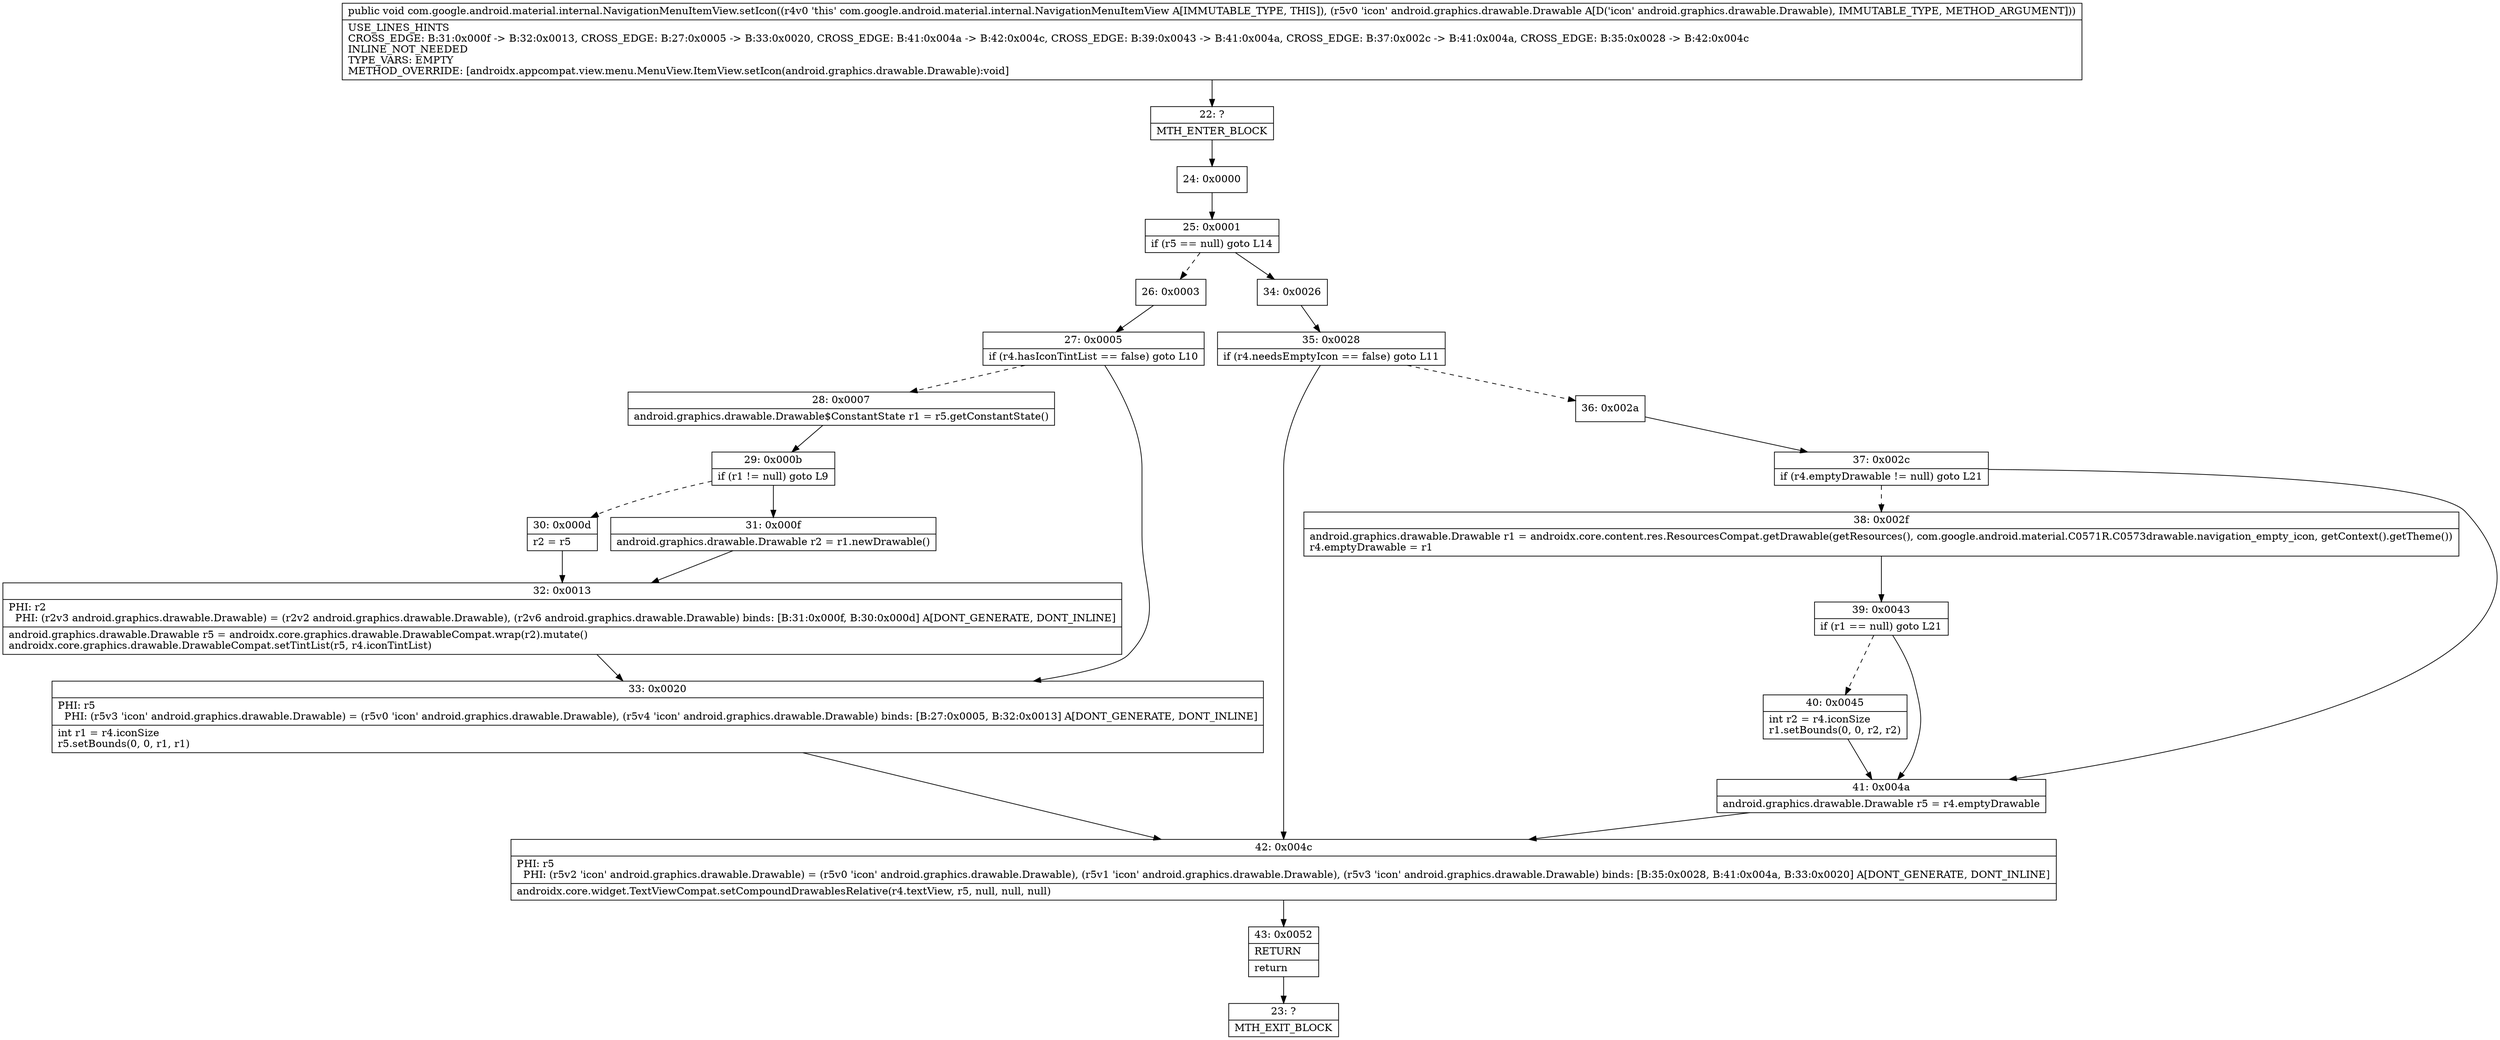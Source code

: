 digraph "CFG forcom.google.android.material.internal.NavigationMenuItemView.setIcon(Landroid\/graphics\/drawable\/Drawable;)V" {
Node_22 [shape=record,label="{22\:\ ?|MTH_ENTER_BLOCK\l}"];
Node_24 [shape=record,label="{24\:\ 0x0000}"];
Node_25 [shape=record,label="{25\:\ 0x0001|if (r5 == null) goto L14\l}"];
Node_26 [shape=record,label="{26\:\ 0x0003}"];
Node_27 [shape=record,label="{27\:\ 0x0005|if (r4.hasIconTintList == false) goto L10\l}"];
Node_28 [shape=record,label="{28\:\ 0x0007|android.graphics.drawable.Drawable$ConstantState r1 = r5.getConstantState()\l}"];
Node_29 [shape=record,label="{29\:\ 0x000b|if (r1 != null) goto L9\l}"];
Node_30 [shape=record,label="{30\:\ 0x000d|r2 = r5\l}"];
Node_32 [shape=record,label="{32\:\ 0x0013|PHI: r2 \l  PHI: (r2v3 android.graphics.drawable.Drawable) = (r2v2 android.graphics.drawable.Drawable), (r2v6 android.graphics.drawable.Drawable) binds: [B:31:0x000f, B:30:0x000d] A[DONT_GENERATE, DONT_INLINE]\l|android.graphics.drawable.Drawable r5 = androidx.core.graphics.drawable.DrawableCompat.wrap(r2).mutate()\landroidx.core.graphics.drawable.DrawableCompat.setTintList(r5, r4.iconTintList)\l}"];
Node_31 [shape=record,label="{31\:\ 0x000f|android.graphics.drawable.Drawable r2 = r1.newDrawable()\l}"];
Node_33 [shape=record,label="{33\:\ 0x0020|PHI: r5 \l  PHI: (r5v3 'icon' android.graphics.drawable.Drawable) = (r5v0 'icon' android.graphics.drawable.Drawable), (r5v4 'icon' android.graphics.drawable.Drawable) binds: [B:27:0x0005, B:32:0x0013] A[DONT_GENERATE, DONT_INLINE]\l|int r1 = r4.iconSize\lr5.setBounds(0, 0, r1, r1)\l}"];
Node_42 [shape=record,label="{42\:\ 0x004c|PHI: r5 \l  PHI: (r5v2 'icon' android.graphics.drawable.Drawable) = (r5v0 'icon' android.graphics.drawable.Drawable), (r5v1 'icon' android.graphics.drawable.Drawable), (r5v3 'icon' android.graphics.drawable.Drawable) binds: [B:35:0x0028, B:41:0x004a, B:33:0x0020] A[DONT_GENERATE, DONT_INLINE]\l|androidx.core.widget.TextViewCompat.setCompoundDrawablesRelative(r4.textView, r5, null, null, null)\l}"];
Node_43 [shape=record,label="{43\:\ 0x0052|RETURN\l|return\l}"];
Node_23 [shape=record,label="{23\:\ ?|MTH_EXIT_BLOCK\l}"];
Node_34 [shape=record,label="{34\:\ 0x0026}"];
Node_35 [shape=record,label="{35\:\ 0x0028|if (r4.needsEmptyIcon == false) goto L11\l}"];
Node_36 [shape=record,label="{36\:\ 0x002a}"];
Node_37 [shape=record,label="{37\:\ 0x002c|if (r4.emptyDrawable != null) goto L21\l}"];
Node_38 [shape=record,label="{38\:\ 0x002f|android.graphics.drawable.Drawable r1 = androidx.core.content.res.ResourcesCompat.getDrawable(getResources(), com.google.android.material.C0571R.C0573drawable.navigation_empty_icon, getContext().getTheme())\lr4.emptyDrawable = r1\l}"];
Node_39 [shape=record,label="{39\:\ 0x0043|if (r1 == null) goto L21\l}"];
Node_40 [shape=record,label="{40\:\ 0x0045|int r2 = r4.iconSize\lr1.setBounds(0, 0, r2, r2)\l}"];
Node_41 [shape=record,label="{41\:\ 0x004a|android.graphics.drawable.Drawable r5 = r4.emptyDrawable\l}"];
MethodNode[shape=record,label="{public void com.google.android.material.internal.NavigationMenuItemView.setIcon((r4v0 'this' com.google.android.material.internal.NavigationMenuItemView A[IMMUTABLE_TYPE, THIS]), (r5v0 'icon' android.graphics.drawable.Drawable A[D('icon' android.graphics.drawable.Drawable), IMMUTABLE_TYPE, METHOD_ARGUMENT]))  | USE_LINES_HINTS\lCROSS_EDGE: B:31:0x000f \-\> B:32:0x0013, CROSS_EDGE: B:27:0x0005 \-\> B:33:0x0020, CROSS_EDGE: B:41:0x004a \-\> B:42:0x004c, CROSS_EDGE: B:39:0x0043 \-\> B:41:0x004a, CROSS_EDGE: B:37:0x002c \-\> B:41:0x004a, CROSS_EDGE: B:35:0x0028 \-\> B:42:0x004c\lINLINE_NOT_NEEDED\lTYPE_VARS: EMPTY\lMETHOD_OVERRIDE: [androidx.appcompat.view.menu.MenuView.ItemView.setIcon(android.graphics.drawable.Drawable):void]\l}"];
MethodNode -> Node_22;Node_22 -> Node_24;
Node_24 -> Node_25;
Node_25 -> Node_26[style=dashed];
Node_25 -> Node_34;
Node_26 -> Node_27;
Node_27 -> Node_28[style=dashed];
Node_27 -> Node_33;
Node_28 -> Node_29;
Node_29 -> Node_30[style=dashed];
Node_29 -> Node_31;
Node_30 -> Node_32;
Node_32 -> Node_33;
Node_31 -> Node_32;
Node_33 -> Node_42;
Node_42 -> Node_43;
Node_43 -> Node_23;
Node_34 -> Node_35;
Node_35 -> Node_36[style=dashed];
Node_35 -> Node_42;
Node_36 -> Node_37;
Node_37 -> Node_38[style=dashed];
Node_37 -> Node_41;
Node_38 -> Node_39;
Node_39 -> Node_40[style=dashed];
Node_39 -> Node_41;
Node_40 -> Node_41;
Node_41 -> Node_42;
}

